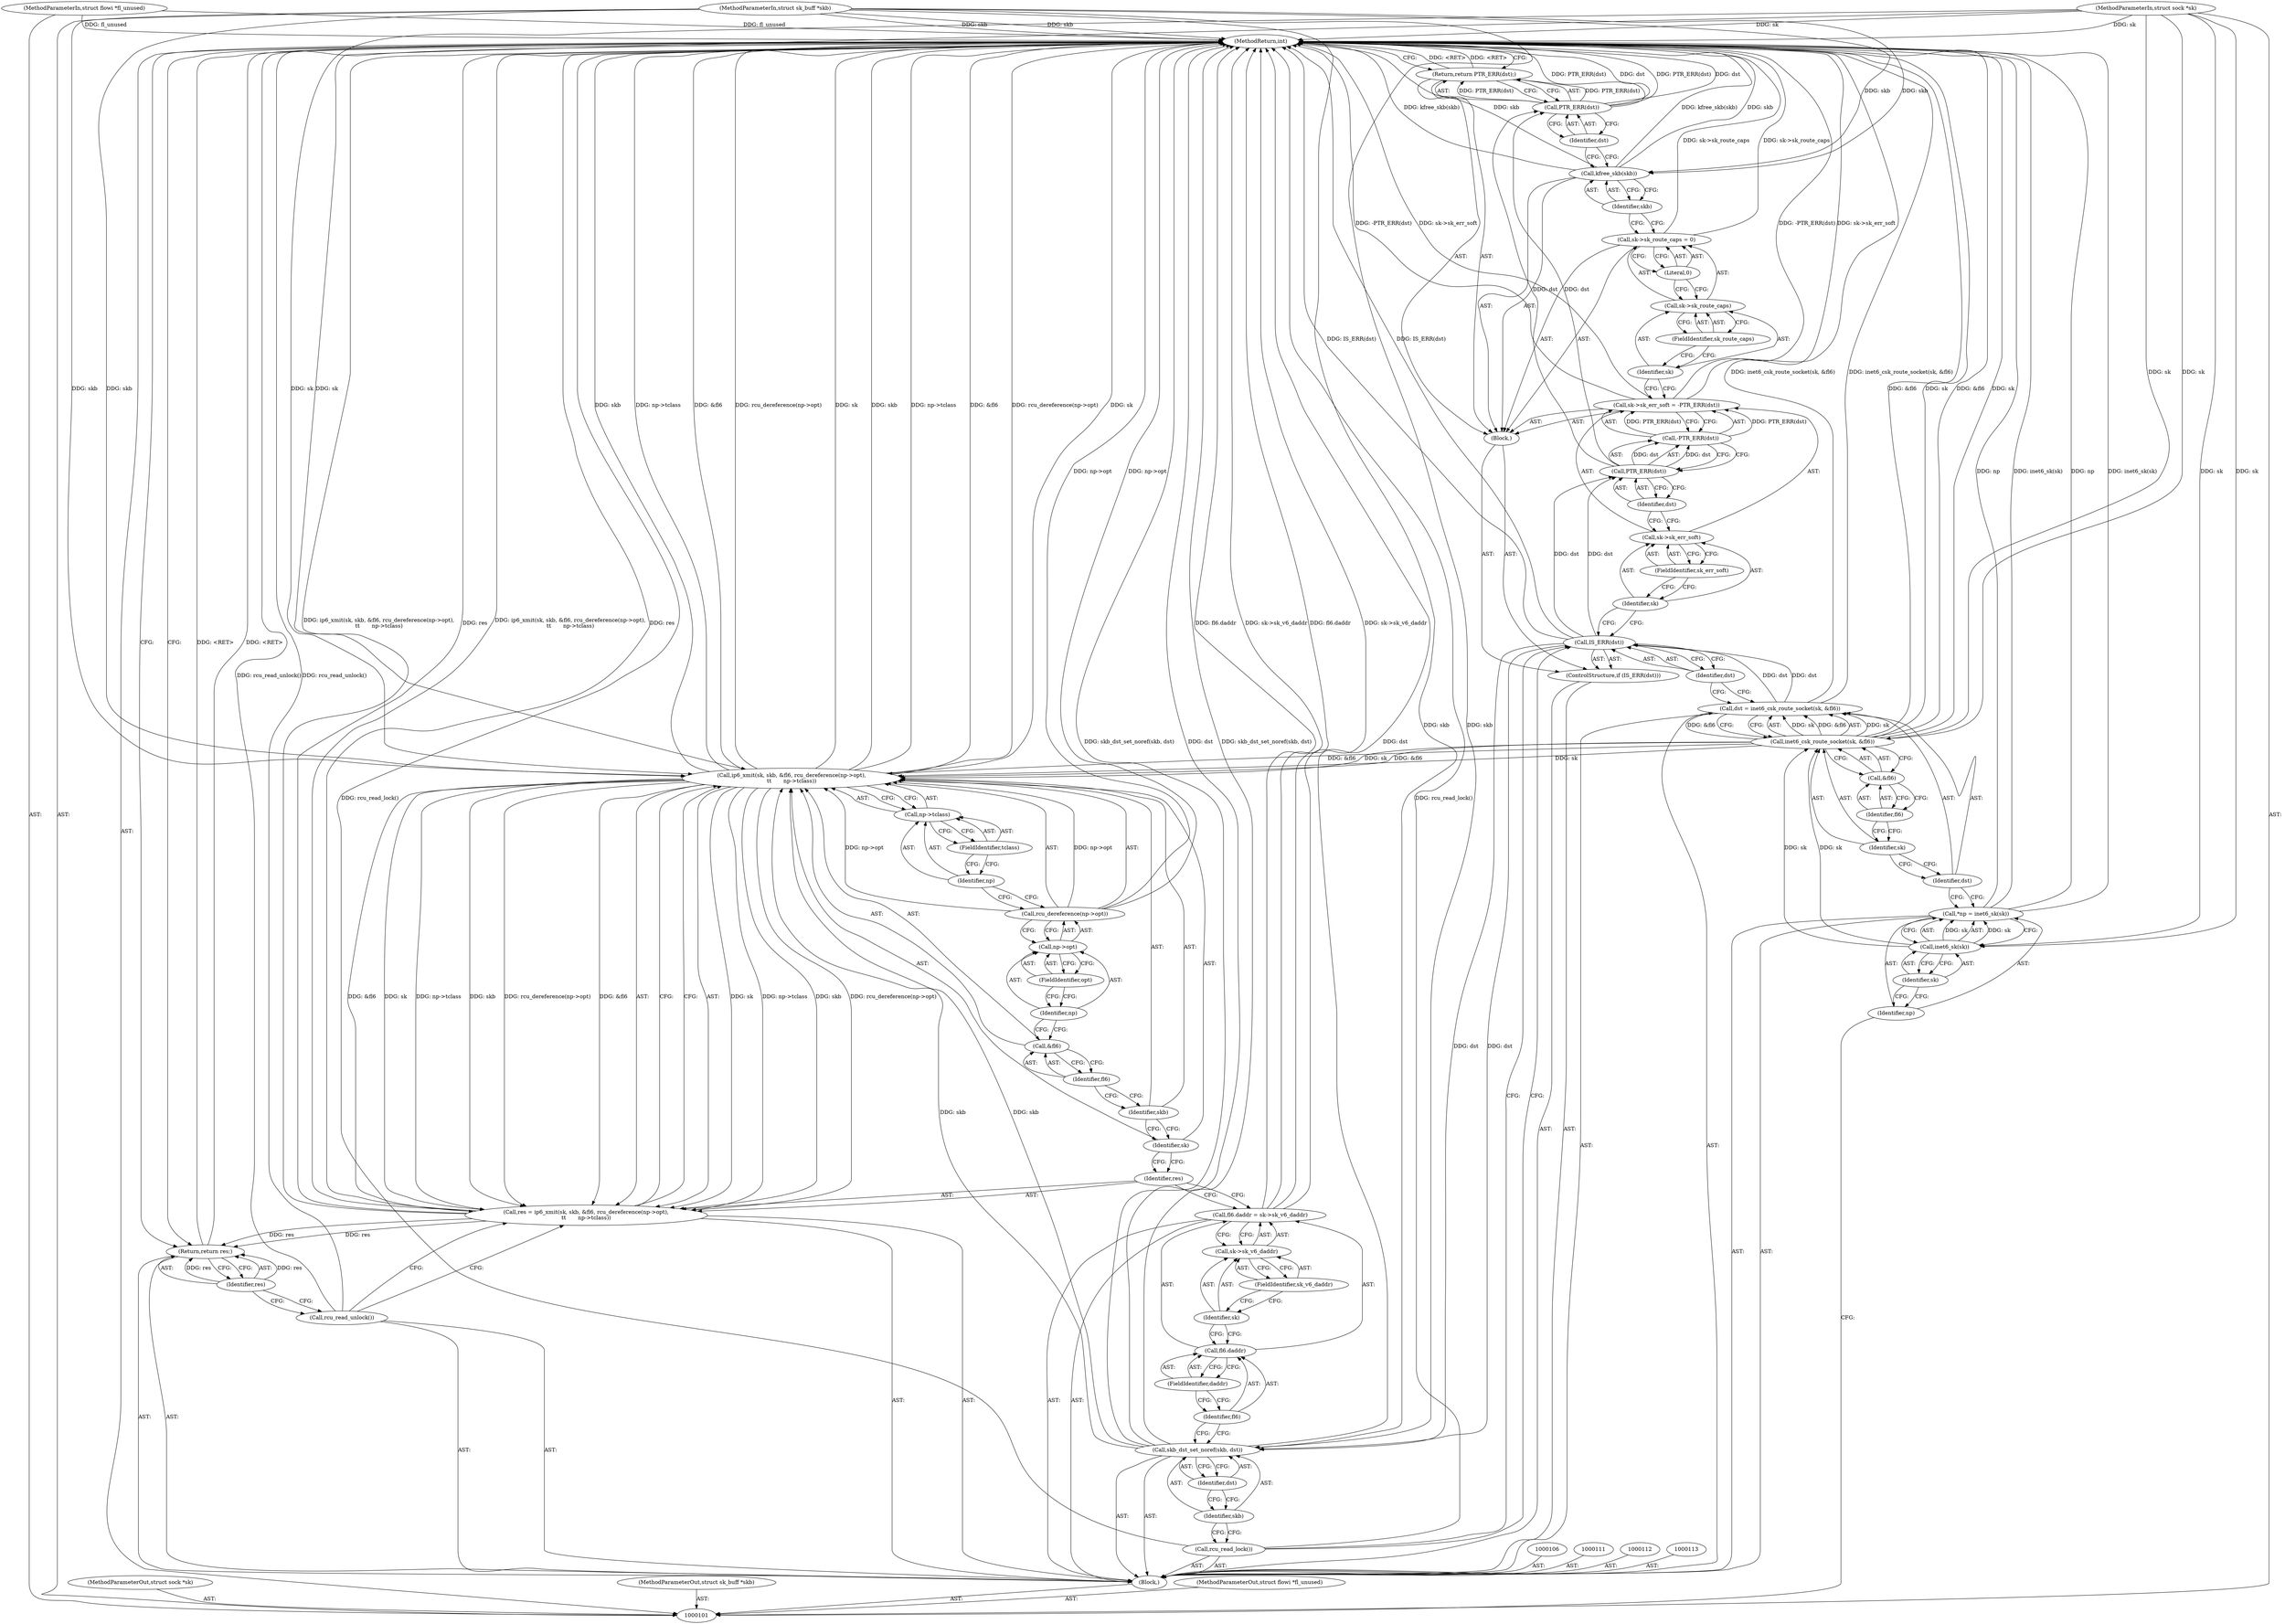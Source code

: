 digraph "0_linux_45f6fad84cc305103b28d73482b344d7f5b76f39_9" {
"1000169" [label="(MethodReturn,int)"];
"1000102" [label="(MethodParameterIn,struct sock *sk)"];
"1000246" [label="(MethodParameterOut,struct sock *sk)"];
"1000103" [label="(MethodParameterIn,struct sk_buff *skb)"];
"1000247" [label="(MethodParameterOut,struct sk_buff *skb)"];
"1000104" [label="(MethodParameterIn,struct flowi *fl_unused)"];
"1000248" [label="(MethodParameterOut,struct flowi *fl_unused)"];
"1000124" [label="(Call,sk->sk_err_soft = -PTR_ERR(dst))"];
"1000125" [label="(Call,sk->sk_err_soft)"];
"1000126" [label="(Identifier,sk)"];
"1000128" [label="(Call,-PTR_ERR(dst))"];
"1000129" [label="(Call,PTR_ERR(dst))"];
"1000130" [label="(Identifier,dst)"];
"1000127" [label="(FieldIdentifier,sk_err_soft)"];
"1000131" [label="(Call,sk->sk_route_caps = 0)"];
"1000132" [label="(Call,sk->sk_route_caps)"];
"1000133" [label="(Identifier,sk)"];
"1000135" [label="(Literal,0)"];
"1000134" [label="(FieldIdentifier,sk_route_caps)"];
"1000137" [label="(Identifier,skb)"];
"1000136" [label="(Call,kfree_skb(skb))"];
"1000140" [label="(Identifier,dst)"];
"1000138" [label="(Return,return PTR_ERR(dst);)"];
"1000139" [label="(Call,PTR_ERR(dst))"];
"1000141" [label="(Call,rcu_read_lock())"];
"1000142" [label="(Call,skb_dst_set_noref(skb, dst))"];
"1000143" [label="(Identifier,skb)"];
"1000144" [label="(Identifier,dst)"];
"1000105" [label="(Block,)"];
"1000149" [label="(Call,sk->sk_v6_daddr)"];
"1000150" [label="(Identifier,sk)"];
"1000151" [label="(FieldIdentifier,sk_v6_daddr)"];
"1000145" [label="(Call,fl6.daddr = sk->sk_v6_daddr)"];
"1000146" [label="(Call,fl6.daddr)"];
"1000147" [label="(Identifier,fl6)"];
"1000148" [label="(FieldIdentifier,daddr)"];
"1000152" [label="(Call,res = ip6_xmit(sk, skb, &fl6, rcu_dereference(np->opt),\n\t\t       np->tclass))"];
"1000153" [label="(Identifier,res)"];
"1000155" [label="(Identifier,sk)"];
"1000156" [label="(Identifier,skb)"];
"1000157" [label="(Call,&fl6)"];
"1000158" [label="(Identifier,fl6)"];
"1000159" [label="(Call,rcu_dereference(np->opt))"];
"1000160" [label="(Call,np->opt)"];
"1000161" [label="(Identifier,np)"];
"1000162" [label="(FieldIdentifier,opt)"];
"1000154" [label="(Call,ip6_xmit(sk, skb, &fl6, rcu_dereference(np->opt),\n\t\t       np->tclass))"];
"1000165" [label="(FieldIdentifier,tclass)"];
"1000163" [label="(Call,np->tclass)"];
"1000164" [label="(Identifier,np)"];
"1000166" [label="(Call,rcu_read_unlock())"];
"1000167" [label="(Return,return res;)"];
"1000168" [label="(Identifier,res)"];
"1000107" [label="(Call,*np = inet6_sk(sk))"];
"1000108" [label="(Identifier,np)"];
"1000109" [label="(Call,inet6_sk(sk))"];
"1000110" [label="(Identifier,sk)"];
"1000114" [label="(Call,dst = inet6_csk_route_socket(sk, &fl6))"];
"1000115" [label="(Identifier,dst)"];
"1000117" [label="(Identifier,sk)"];
"1000118" [label="(Call,&fl6)"];
"1000119" [label="(Identifier,fl6)"];
"1000116" [label="(Call,inet6_csk_route_socket(sk, &fl6))"];
"1000120" [label="(ControlStructure,if (IS_ERR(dst)))"];
"1000122" [label="(Identifier,dst)"];
"1000123" [label="(Block,)"];
"1000121" [label="(Call,IS_ERR(dst))"];
"1000169" -> "1000101"  [label="AST: "];
"1000169" -> "1000138"  [label="CFG: "];
"1000169" -> "1000167"  [label="CFG: "];
"1000142" -> "1000169"  [label="DDG: skb_dst_set_noref(skb, dst)"];
"1000142" -> "1000169"  [label="DDG: dst"];
"1000124" -> "1000169"  [label="DDG: sk->sk_err_soft"];
"1000124" -> "1000169"  [label="DDG: -PTR_ERR(dst)"];
"1000107" -> "1000169"  [label="DDG: np"];
"1000107" -> "1000169"  [label="DDG: inet6_sk(sk)"];
"1000154" -> "1000169"  [label="DDG: &fl6"];
"1000154" -> "1000169"  [label="DDG: rcu_dereference(np->opt)"];
"1000154" -> "1000169"  [label="DDG: sk"];
"1000154" -> "1000169"  [label="DDG: skb"];
"1000154" -> "1000169"  [label="DDG: np->tclass"];
"1000104" -> "1000169"  [label="DDG: fl_unused"];
"1000121" -> "1000169"  [label="DDG: IS_ERR(dst)"];
"1000145" -> "1000169"  [label="DDG: sk->sk_v6_daddr"];
"1000145" -> "1000169"  [label="DDG: fl6.daddr"];
"1000152" -> "1000169"  [label="DDG: res"];
"1000152" -> "1000169"  [label="DDG: ip6_xmit(sk, skb, &fl6, rcu_dereference(np->opt),\n\t\t       np->tclass)"];
"1000116" -> "1000169"  [label="DDG: &fl6"];
"1000116" -> "1000169"  [label="DDG: sk"];
"1000102" -> "1000169"  [label="DDG: sk"];
"1000114" -> "1000169"  [label="DDG: inet6_csk_route_socket(sk, &fl6)"];
"1000159" -> "1000169"  [label="DDG: np->opt"];
"1000131" -> "1000169"  [label="DDG: sk->sk_route_caps"];
"1000141" -> "1000169"  [label="DDG: rcu_read_lock()"];
"1000139" -> "1000169"  [label="DDG: PTR_ERR(dst)"];
"1000139" -> "1000169"  [label="DDG: dst"];
"1000166" -> "1000169"  [label="DDG: rcu_read_unlock()"];
"1000103" -> "1000169"  [label="DDG: skb"];
"1000136" -> "1000169"  [label="DDG: kfree_skb(skb)"];
"1000136" -> "1000169"  [label="DDG: skb"];
"1000138" -> "1000169"  [label="DDG: <RET>"];
"1000167" -> "1000169"  [label="DDG: <RET>"];
"1000102" -> "1000101"  [label="AST: "];
"1000102" -> "1000169"  [label="DDG: sk"];
"1000102" -> "1000109"  [label="DDG: sk"];
"1000102" -> "1000116"  [label="DDG: sk"];
"1000102" -> "1000154"  [label="DDG: sk"];
"1000246" -> "1000101"  [label="AST: "];
"1000103" -> "1000101"  [label="AST: "];
"1000103" -> "1000169"  [label="DDG: skb"];
"1000103" -> "1000136"  [label="DDG: skb"];
"1000103" -> "1000142"  [label="DDG: skb"];
"1000103" -> "1000154"  [label="DDG: skb"];
"1000247" -> "1000101"  [label="AST: "];
"1000104" -> "1000101"  [label="AST: "];
"1000104" -> "1000169"  [label="DDG: fl_unused"];
"1000248" -> "1000101"  [label="AST: "];
"1000124" -> "1000123"  [label="AST: "];
"1000124" -> "1000128"  [label="CFG: "];
"1000125" -> "1000124"  [label="AST: "];
"1000128" -> "1000124"  [label="AST: "];
"1000133" -> "1000124"  [label="CFG: "];
"1000124" -> "1000169"  [label="DDG: sk->sk_err_soft"];
"1000124" -> "1000169"  [label="DDG: -PTR_ERR(dst)"];
"1000128" -> "1000124"  [label="DDG: PTR_ERR(dst)"];
"1000125" -> "1000124"  [label="AST: "];
"1000125" -> "1000127"  [label="CFG: "];
"1000126" -> "1000125"  [label="AST: "];
"1000127" -> "1000125"  [label="AST: "];
"1000130" -> "1000125"  [label="CFG: "];
"1000126" -> "1000125"  [label="AST: "];
"1000126" -> "1000121"  [label="CFG: "];
"1000127" -> "1000126"  [label="CFG: "];
"1000128" -> "1000124"  [label="AST: "];
"1000128" -> "1000129"  [label="CFG: "];
"1000129" -> "1000128"  [label="AST: "];
"1000124" -> "1000128"  [label="CFG: "];
"1000128" -> "1000124"  [label="DDG: PTR_ERR(dst)"];
"1000129" -> "1000128"  [label="DDG: dst"];
"1000129" -> "1000128"  [label="AST: "];
"1000129" -> "1000130"  [label="CFG: "];
"1000130" -> "1000129"  [label="AST: "];
"1000128" -> "1000129"  [label="CFG: "];
"1000129" -> "1000128"  [label="DDG: dst"];
"1000121" -> "1000129"  [label="DDG: dst"];
"1000129" -> "1000139"  [label="DDG: dst"];
"1000130" -> "1000129"  [label="AST: "];
"1000130" -> "1000125"  [label="CFG: "];
"1000129" -> "1000130"  [label="CFG: "];
"1000127" -> "1000125"  [label="AST: "];
"1000127" -> "1000126"  [label="CFG: "];
"1000125" -> "1000127"  [label="CFG: "];
"1000131" -> "1000123"  [label="AST: "];
"1000131" -> "1000135"  [label="CFG: "];
"1000132" -> "1000131"  [label="AST: "];
"1000135" -> "1000131"  [label="AST: "];
"1000137" -> "1000131"  [label="CFG: "];
"1000131" -> "1000169"  [label="DDG: sk->sk_route_caps"];
"1000132" -> "1000131"  [label="AST: "];
"1000132" -> "1000134"  [label="CFG: "];
"1000133" -> "1000132"  [label="AST: "];
"1000134" -> "1000132"  [label="AST: "];
"1000135" -> "1000132"  [label="CFG: "];
"1000133" -> "1000132"  [label="AST: "];
"1000133" -> "1000124"  [label="CFG: "];
"1000134" -> "1000133"  [label="CFG: "];
"1000135" -> "1000131"  [label="AST: "];
"1000135" -> "1000132"  [label="CFG: "];
"1000131" -> "1000135"  [label="CFG: "];
"1000134" -> "1000132"  [label="AST: "];
"1000134" -> "1000133"  [label="CFG: "];
"1000132" -> "1000134"  [label="CFG: "];
"1000137" -> "1000136"  [label="AST: "];
"1000137" -> "1000131"  [label="CFG: "];
"1000136" -> "1000137"  [label="CFG: "];
"1000136" -> "1000123"  [label="AST: "];
"1000136" -> "1000137"  [label="CFG: "];
"1000137" -> "1000136"  [label="AST: "];
"1000140" -> "1000136"  [label="CFG: "];
"1000136" -> "1000169"  [label="DDG: kfree_skb(skb)"];
"1000136" -> "1000169"  [label="DDG: skb"];
"1000103" -> "1000136"  [label="DDG: skb"];
"1000140" -> "1000139"  [label="AST: "];
"1000140" -> "1000136"  [label="CFG: "];
"1000139" -> "1000140"  [label="CFG: "];
"1000138" -> "1000123"  [label="AST: "];
"1000138" -> "1000139"  [label="CFG: "];
"1000139" -> "1000138"  [label="AST: "];
"1000169" -> "1000138"  [label="CFG: "];
"1000138" -> "1000169"  [label="DDG: <RET>"];
"1000139" -> "1000138"  [label="DDG: PTR_ERR(dst)"];
"1000139" -> "1000138"  [label="AST: "];
"1000139" -> "1000140"  [label="CFG: "];
"1000140" -> "1000139"  [label="AST: "];
"1000138" -> "1000139"  [label="CFG: "];
"1000139" -> "1000169"  [label="DDG: PTR_ERR(dst)"];
"1000139" -> "1000169"  [label="DDG: dst"];
"1000139" -> "1000138"  [label="DDG: PTR_ERR(dst)"];
"1000129" -> "1000139"  [label="DDG: dst"];
"1000141" -> "1000105"  [label="AST: "];
"1000141" -> "1000121"  [label="CFG: "];
"1000143" -> "1000141"  [label="CFG: "];
"1000141" -> "1000169"  [label="DDG: rcu_read_lock()"];
"1000142" -> "1000105"  [label="AST: "];
"1000142" -> "1000144"  [label="CFG: "];
"1000143" -> "1000142"  [label="AST: "];
"1000144" -> "1000142"  [label="AST: "];
"1000147" -> "1000142"  [label="CFG: "];
"1000142" -> "1000169"  [label="DDG: skb_dst_set_noref(skb, dst)"];
"1000142" -> "1000169"  [label="DDG: dst"];
"1000103" -> "1000142"  [label="DDG: skb"];
"1000121" -> "1000142"  [label="DDG: dst"];
"1000142" -> "1000154"  [label="DDG: skb"];
"1000143" -> "1000142"  [label="AST: "];
"1000143" -> "1000141"  [label="CFG: "];
"1000144" -> "1000143"  [label="CFG: "];
"1000144" -> "1000142"  [label="AST: "];
"1000144" -> "1000143"  [label="CFG: "];
"1000142" -> "1000144"  [label="CFG: "];
"1000105" -> "1000101"  [label="AST: "];
"1000106" -> "1000105"  [label="AST: "];
"1000107" -> "1000105"  [label="AST: "];
"1000111" -> "1000105"  [label="AST: "];
"1000112" -> "1000105"  [label="AST: "];
"1000113" -> "1000105"  [label="AST: "];
"1000114" -> "1000105"  [label="AST: "];
"1000120" -> "1000105"  [label="AST: "];
"1000141" -> "1000105"  [label="AST: "];
"1000142" -> "1000105"  [label="AST: "];
"1000145" -> "1000105"  [label="AST: "];
"1000152" -> "1000105"  [label="AST: "];
"1000166" -> "1000105"  [label="AST: "];
"1000167" -> "1000105"  [label="AST: "];
"1000149" -> "1000145"  [label="AST: "];
"1000149" -> "1000151"  [label="CFG: "];
"1000150" -> "1000149"  [label="AST: "];
"1000151" -> "1000149"  [label="AST: "];
"1000145" -> "1000149"  [label="CFG: "];
"1000150" -> "1000149"  [label="AST: "];
"1000150" -> "1000146"  [label="CFG: "];
"1000151" -> "1000150"  [label="CFG: "];
"1000151" -> "1000149"  [label="AST: "];
"1000151" -> "1000150"  [label="CFG: "];
"1000149" -> "1000151"  [label="CFG: "];
"1000145" -> "1000105"  [label="AST: "];
"1000145" -> "1000149"  [label="CFG: "];
"1000146" -> "1000145"  [label="AST: "];
"1000149" -> "1000145"  [label="AST: "];
"1000153" -> "1000145"  [label="CFG: "];
"1000145" -> "1000169"  [label="DDG: sk->sk_v6_daddr"];
"1000145" -> "1000169"  [label="DDG: fl6.daddr"];
"1000146" -> "1000145"  [label="AST: "];
"1000146" -> "1000148"  [label="CFG: "];
"1000147" -> "1000146"  [label="AST: "];
"1000148" -> "1000146"  [label="AST: "];
"1000150" -> "1000146"  [label="CFG: "];
"1000147" -> "1000146"  [label="AST: "];
"1000147" -> "1000142"  [label="CFG: "];
"1000148" -> "1000147"  [label="CFG: "];
"1000148" -> "1000146"  [label="AST: "];
"1000148" -> "1000147"  [label="CFG: "];
"1000146" -> "1000148"  [label="CFG: "];
"1000152" -> "1000105"  [label="AST: "];
"1000152" -> "1000154"  [label="CFG: "];
"1000153" -> "1000152"  [label="AST: "];
"1000154" -> "1000152"  [label="AST: "];
"1000166" -> "1000152"  [label="CFG: "];
"1000152" -> "1000169"  [label="DDG: res"];
"1000152" -> "1000169"  [label="DDG: ip6_xmit(sk, skb, &fl6, rcu_dereference(np->opt),\n\t\t       np->tclass)"];
"1000154" -> "1000152"  [label="DDG: sk"];
"1000154" -> "1000152"  [label="DDG: np->tclass"];
"1000154" -> "1000152"  [label="DDG: skb"];
"1000154" -> "1000152"  [label="DDG: rcu_dereference(np->opt)"];
"1000154" -> "1000152"  [label="DDG: &fl6"];
"1000152" -> "1000167"  [label="DDG: res"];
"1000153" -> "1000152"  [label="AST: "];
"1000153" -> "1000145"  [label="CFG: "];
"1000155" -> "1000153"  [label="CFG: "];
"1000155" -> "1000154"  [label="AST: "];
"1000155" -> "1000153"  [label="CFG: "];
"1000156" -> "1000155"  [label="CFG: "];
"1000156" -> "1000154"  [label="AST: "];
"1000156" -> "1000155"  [label="CFG: "];
"1000158" -> "1000156"  [label="CFG: "];
"1000157" -> "1000154"  [label="AST: "];
"1000157" -> "1000158"  [label="CFG: "];
"1000158" -> "1000157"  [label="AST: "];
"1000161" -> "1000157"  [label="CFG: "];
"1000158" -> "1000157"  [label="AST: "];
"1000158" -> "1000156"  [label="CFG: "];
"1000157" -> "1000158"  [label="CFG: "];
"1000159" -> "1000154"  [label="AST: "];
"1000159" -> "1000160"  [label="CFG: "];
"1000160" -> "1000159"  [label="AST: "];
"1000164" -> "1000159"  [label="CFG: "];
"1000159" -> "1000169"  [label="DDG: np->opt"];
"1000159" -> "1000154"  [label="DDG: np->opt"];
"1000160" -> "1000159"  [label="AST: "];
"1000160" -> "1000162"  [label="CFG: "];
"1000161" -> "1000160"  [label="AST: "];
"1000162" -> "1000160"  [label="AST: "];
"1000159" -> "1000160"  [label="CFG: "];
"1000161" -> "1000160"  [label="AST: "];
"1000161" -> "1000157"  [label="CFG: "];
"1000162" -> "1000161"  [label="CFG: "];
"1000162" -> "1000160"  [label="AST: "];
"1000162" -> "1000161"  [label="CFG: "];
"1000160" -> "1000162"  [label="CFG: "];
"1000154" -> "1000152"  [label="AST: "];
"1000154" -> "1000163"  [label="CFG: "];
"1000155" -> "1000154"  [label="AST: "];
"1000156" -> "1000154"  [label="AST: "];
"1000157" -> "1000154"  [label="AST: "];
"1000159" -> "1000154"  [label="AST: "];
"1000163" -> "1000154"  [label="AST: "];
"1000152" -> "1000154"  [label="CFG: "];
"1000154" -> "1000169"  [label="DDG: &fl6"];
"1000154" -> "1000169"  [label="DDG: rcu_dereference(np->opt)"];
"1000154" -> "1000169"  [label="DDG: sk"];
"1000154" -> "1000169"  [label="DDG: skb"];
"1000154" -> "1000169"  [label="DDG: np->tclass"];
"1000154" -> "1000152"  [label="DDG: sk"];
"1000154" -> "1000152"  [label="DDG: np->tclass"];
"1000154" -> "1000152"  [label="DDG: skb"];
"1000154" -> "1000152"  [label="DDG: rcu_dereference(np->opt)"];
"1000154" -> "1000152"  [label="DDG: &fl6"];
"1000116" -> "1000154"  [label="DDG: sk"];
"1000116" -> "1000154"  [label="DDG: &fl6"];
"1000102" -> "1000154"  [label="DDG: sk"];
"1000142" -> "1000154"  [label="DDG: skb"];
"1000103" -> "1000154"  [label="DDG: skb"];
"1000159" -> "1000154"  [label="DDG: np->opt"];
"1000165" -> "1000163"  [label="AST: "];
"1000165" -> "1000164"  [label="CFG: "];
"1000163" -> "1000165"  [label="CFG: "];
"1000163" -> "1000154"  [label="AST: "];
"1000163" -> "1000165"  [label="CFG: "];
"1000164" -> "1000163"  [label="AST: "];
"1000165" -> "1000163"  [label="AST: "];
"1000154" -> "1000163"  [label="CFG: "];
"1000164" -> "1000163"  [label="AST: "];
"1000164" -> "1000159"  [label="CFG: "];
"1000165" -> "1000164"  [label="CFG: "];
"1000166" -> "1000105"  [label="AST: "];
"1000166" -> "1000152"  [label="CFG: "];
"1000168" -> "1000166"  [label="CFG: "];
"1000166" -> "1000169"  [label="DDG: rcu_read_unlock()"];
"1000167" -> "1000105"  [label="AST: "];
"1000167" -> "1000168"  [label="CFG: "];
"1000168" -> "1000167"  [label="AST: "];
"1000169" -> "1000167"  [label="CFG: "];
"1000167" -> "1000169"  [label="DDG: <RET>"];
"1000168" -> "1000167"  [label="DDG: res"];
"1000152" -> "1000167"  [label="DDG: res"];
"1000168" -> "1000167"  [label="AST: "];
"1000168" -> "1000166"  [label="CFG: "];
"1000167" -> "1000168"  [label="CFG: "];
"1000168" -> "1000167"  [label="DDG: res"];
"1000107" -> "1000105"  [label="AST: "];
"1000107" -> "1000109"  [label="CFG: "];
"1000108" -> "1000107"  [label="AST: "];
"1000109" -> "1000107"  [label="AST: "];
"1000115" -> "1000107"  [label="CFG: "];
"1000107" -> "1000169"  [label="DDG: np"];
"1000107" -> "1000169"  [label="DDG: inet6_sk(sk)"];
"1000109" -> "1000107"  [label="DDG: sk"];
"1000108" -> "1000107"  [label="AST: "];
"1000108" -> "1000101"  [label="CFG: "];
"1000110" -> "1000108"  [label="CFG: "];
"1000109" -> "1000107"  [label="AST: "];
"1000109" -> "1000110"  [label="CFG: "];
"1000110" -> "1000109"  [label="AST: "];
"1000107" -> "1000109"  [label="CFG: "];
"1000109" -> "1000107"  [label="DDG: sk"];
"1000102" -> "1000109"  [label="DDG: sk"];
"1000109" -> "1000116"  [label="DDG: sk"];
"1000110" -> "1000109"  [label="AST: "];
"1000110" -> "1000108"  [label="CFG: "];
"1000109" -> "1000110"  [label="CFG: "];
"1000114" -> "1000105"  [label="AST: "];
"1000114" -> "1000116"  [label="CFG: "];
"1000115" -> "1000114"  [label="AST: "];
"1000116" -> "1000114"  [label="AST: "];
"1000122" -> "1000114"  [label="CFG: "];
"1000114" -> "1000169"  [label="DDG: inet6_csk_route_socket(sk, &fl6)"];
"1000116" -> "1000114"  [label="DDG: sk"];
"1000116" -> "1000114"  [label="DDG: &fl6"];
"1000114" -> "1000121"  [label="DDG: dst"];
"1000115" -> "1000114"  [label="AST: "];
"1000115" -> "1000107"  [label="CFG: "];
"1000117" -> "1000115"  [label="CFG: "];
"1000117" -> "1000116"  [label="AST: "];
"1000117" -> "1000115"  [label="CFG: "];
"1000119" -> "1000117"  [label="CFG: "];
"1000118" -> "1000116"  [label="AST: "];
"1000118" -> "1000119"  [label="CFG: "];
"1000119" -> "1000118"  [label="AST: "];
"1000116" -> "1000118"  [label="CFG: "];
"1000119" -> "1000118"  [label="AST: "];
"1000119" -> "1000117"  [label="CFG: "];
"1000118" -> "1000119"  [label="CFG: "];
"1000116" -> "1000114"  [label="AST: "];
"1000116" -> "1000118"  [label="CFG: "];
"1000117" -> "1000116"  [label="AST: "];
"1000118" -> "1000116"  [label="AST: "];
"1000114" -> "1000116"  [label="CFG: "];
"1000116" -> "1000169"  [label="DDG: &fl6"];
"1000116" -> "1000169"  [label="DDG: sk"];
"1000116" -> "1000114"  [label="DDG: sk"];
"1000116" -> "1000114"  [label="DDG: &fl6"];
"1000109" -> "1000116"  [label="DDG: sk"];
"1000102" -> "1000116"  [label="DDG: sk"];
"1000116" -> "1000154"  [label="DDG: sk"];
"1000116" -> "1000154"  [label="DDG: &fl6"];
"1000120" -> "1000105"  [label="AST: "];
"1000121" -> "1000120"  [label="AST: "];
"1000123" -> "1000120"  [label="AST: "];
"1000122" -> "1000121"  [label="AST: "];
"1000122" -> "1000114"  [label="CFG: "];
"1000121" -> "1000122"  [label="CFG: "];
"1000123" -> "1000120"  [label="AST: "];
"1000124" -> "1000123"  [label="AST: "];
"1000131" -> "1000123"  [label="AST: "];
"1000136" -> "1000123"  [label="AST: "];
"1000138" -> "1000123"  [label="AST: "];
"1000121" -> "1000120"  [label="AST: "];
"1000121" -> "1000122"  [label="CFG: "];
"1000122" -> "1000121"  [label="AST: "];
"1000126" -> "1000121"  [label="CFG: "];
"1000141" -> "1000121"  [label="CFG: "];
"1000121" -> "1000169"  [label="DDG: IS_ERR(dst)"];
"1000114" -> "1000121"  [label="DDG: dst"];
"1000121" -> "1000129"  [label="DDG: dst"];
"1000121" -> "1000142"  [label="DDG: dst"];
}
